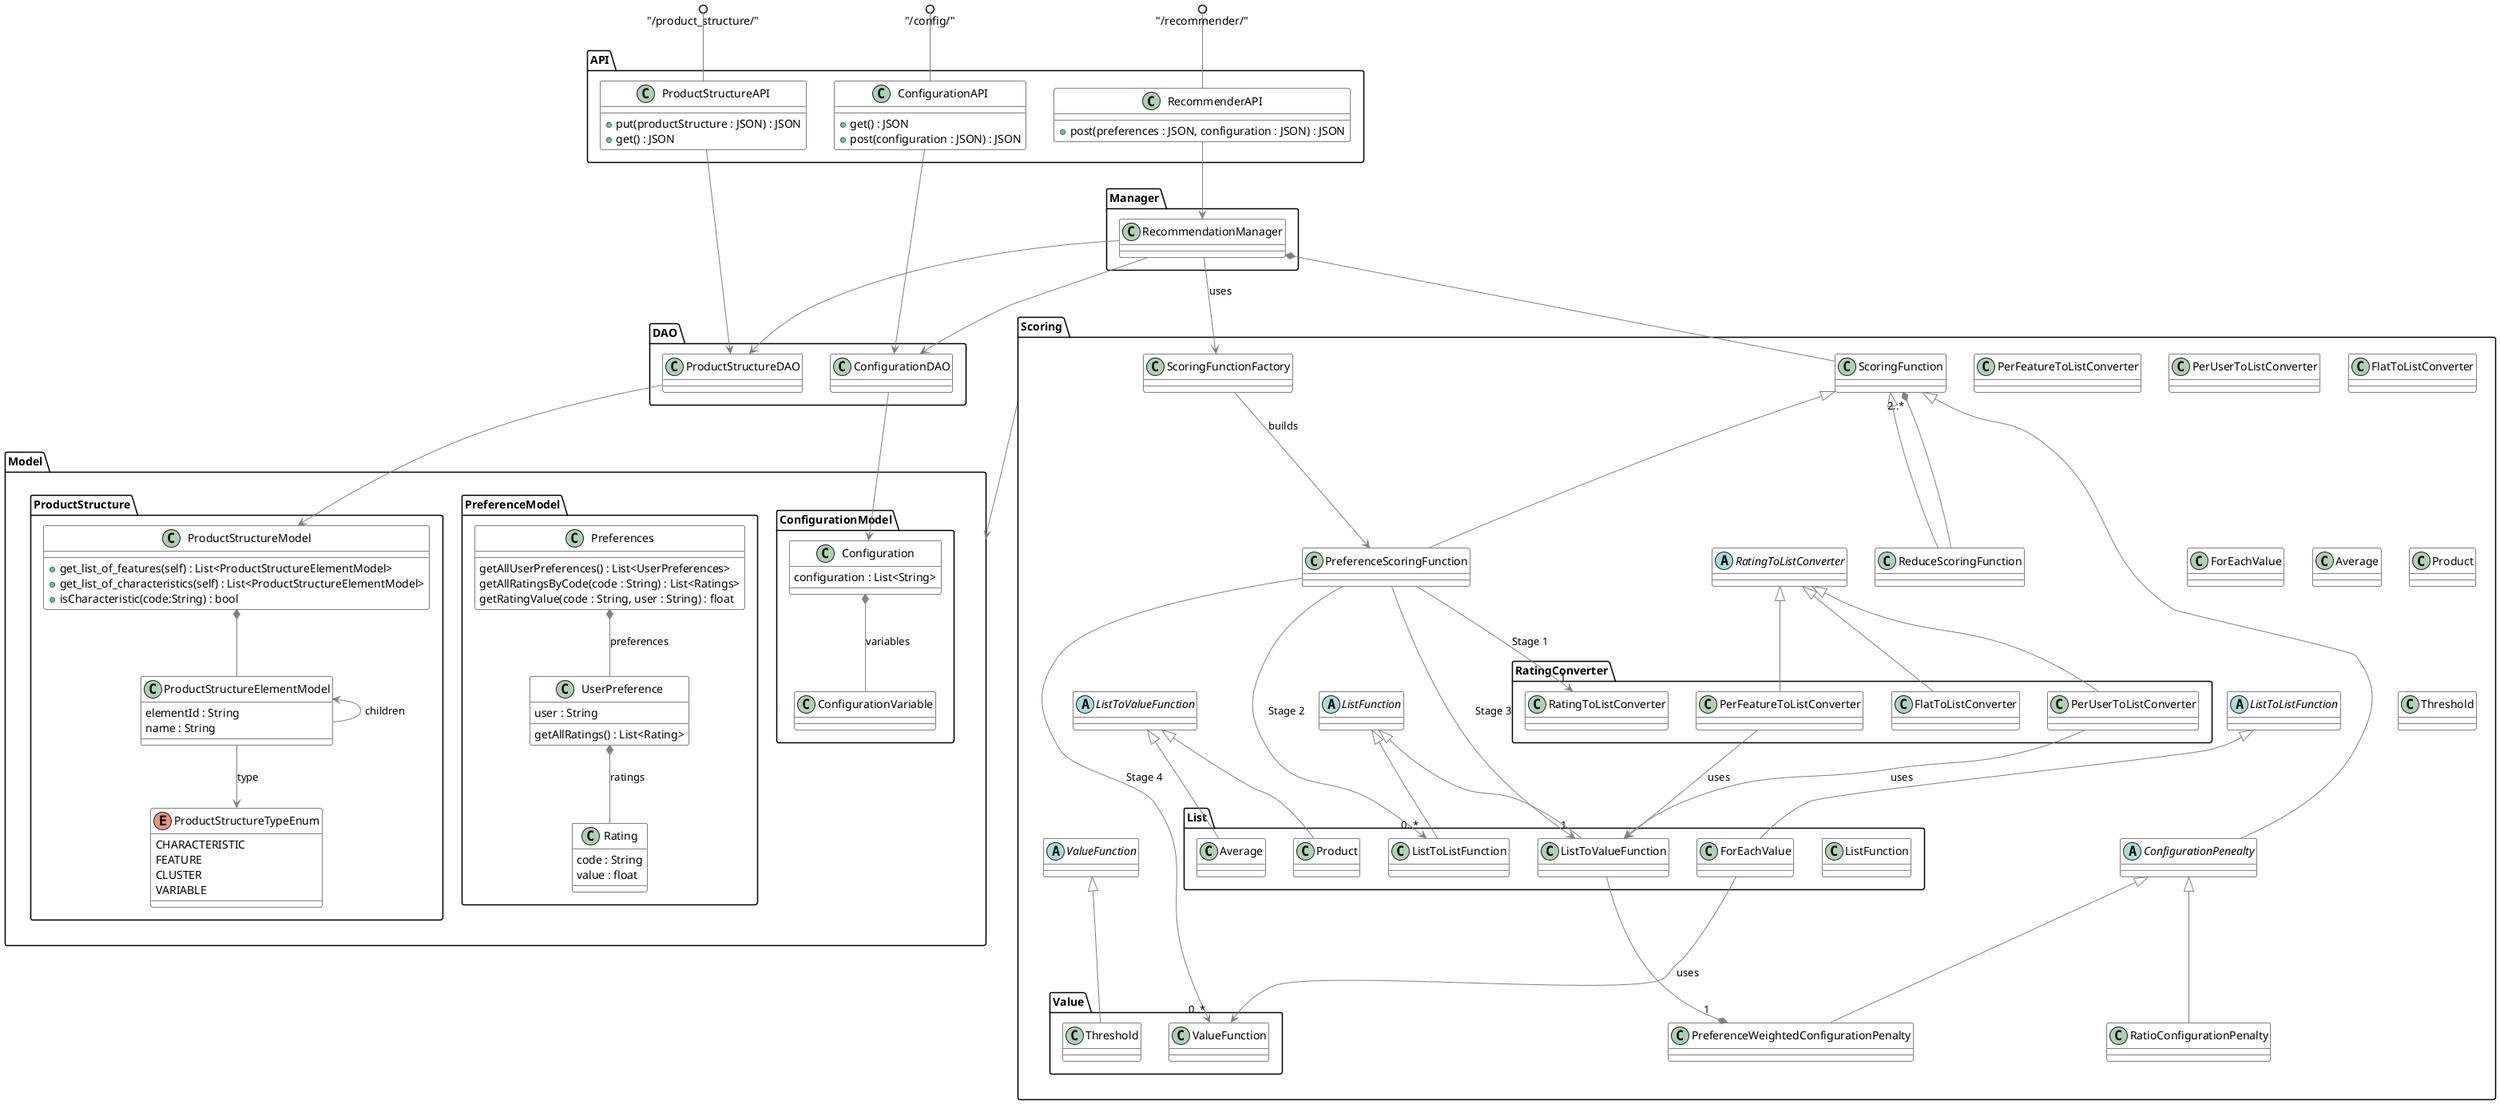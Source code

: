 @startuml

skinparam class {
	BackgroundColor White
	ArrowColor Grey
	BorderColor Black
}
skinparam shadowing false

package API {
    class ConfigurationAPI {
        +get() : JSON
        +post(configuration : JSON) : JSON
    }
    class RecommenderAPI {
        +post(preferences : JSON, configuration : JSON) : JSON
    }
    class ProductStructureAPI {
        +put(productStructure : JSON) : JSON
        +get() : JSON
    }
}
"/config/" ()-- ConfigurationAPI
"/recommender/" ()-- RecommenderAPI
"/product_structure/" ()-- ProductStructureAPI

package Manager {
    class RecommendationManager
}

package Model{
    package ConfigurationModel {
        class Configuration {
            configuration : List<String>
        }
        class ConfigurationVariable {

        }
        Configuration *-- ConfigurationVariable : variables
    }
    package PreferenceModel {
        class Preferences {
            getAllUserPreferences() : List<UserPreferences>
            getAllRatingsByCode(code : String) : List<Ratings>
            getRatingValue(code : String, user : String) : float
        }
        class UserPreference {
            user : String
            getAllRatings() : List<Rating>
        }
        class Rating {
            code : String
            value : float
        }
        Preferences *-- UserPreference : preferences
        UserPreference *-- Rating : ratings
    }

    package ProductStructure {
        class ProductStructureModel {
            + get_list_of_features(self) : List<ProductStructureElementModel>
            + get_list_of_characteristics(self) : List<ProductStructureElementModel>
            + isCharacteristic(code:String) : bool
        }
        class ProductStructureElementModel {
            elementId : String
            name : String
        }
        enum ProductStructureTypeEnum {
            CHARACTERISTIC
            FEATURE
            CLUSTER
            VARIABLE
        }

        ProductStructureModel *-- ProductStructureElementModel
        ProductStructureElementModel <-- ProductStructureElementModel:children
        ProductStructureElementModel --> ProductStructureTypeEnum:type
    }
}

package DAO {
    class ConfigurationDAO
    class ProductStructureDAO
}

package Scoring {  
    
    

    package List {
        class ListFunction
        class ListToListFunction
        class ListToValueFunction
        class Average
        class Product
        class ForEachValue
    }

    package Value {
        class ValueFunction
        class Threshold
    }

    package RatingConverter {
        class RatingToListConverter
        class FlatToListConverter
        class PerUserToListConverter
        class PerFeatureToListConverter
    }

    class ScoringFunctionFactory{

    }
    ScoringFunctionFactory --> PreferenceScoringFunction : builds


    PreferenceScoringFunction --> "1" RatingToListConverter : Stage 1
    PreferenceScoringFunction --> "0..*" ListToListFunction : Stage 2
    PreferenceScoringFunction --> "1" ListToValueFunction : Stage 3
    PreferenceScoringFunction --> "0..*" ValueFunction : Stage 4

    ScoringFunction <|-- PreferenceScoringFunction
    class PreferenceScoringFunction{

    }
    ScoringFunction <|-- ConfigurationPenealty
    abstract class ConfigurationPenealty{

    }
    ConfigurationPenealty <|-- RatioConfigurationPenalty
    class RatioConfigurationPenalty {

    }
    ConfigurationPenealty <|-- PreferenceWeightedConfigurationPenalty
    ListToValueFunction --* "1" PreferenceWeightedConfigurationPenalty
    class PreferenceWeightedConfigurationPenalty {
        
    }

    ScoringFunction <|-- ReduceScoringFunction
    ReduceScoringFunction --* "2..*" ScoringFunction
    class ReduceScoringFunction{

    }

    abstract class RatingToListConverter {

    }

    RatingToListConverter <|-- PerFeatureToListConverter
    PerFeatureToListConverter --> ListToValueFunction :uses
    class PerFeatureToListConverter {

    }
    RatingToListConverter <|-- PerUserToListConverter
    PerUserToListConverter --> ListToValueFunction :uses
    class PerUserToListConverter {

    }
    RatingToListConverter <|-- FlatToListConverter
    class FlatToListConverter {

    }
 
    abstract class ListFunction {

    }

    ListFunction <|-- ListToListFunction
    abstract class ListToListFunction {

    }

    ListToListFunction <|-- ForEachValue
    ForEachValue --> ValueFunction:uses
    class ForEachValue {

    }


    ListFunction <|-- ListToValueFunction
    abstract class ListToValueFunction {
        
    }

    ListToValueFunction <|-- Average
    class Average {
        
    }
    ListToValueFunction <|-- Product
    class Product {

    }

    abstract class ValueFunction{

    }

    ValueFunction <|-- Threshold
    class Threshold {
        
    }
}

RecommendationManager *-- ScoringFunction

ConfigurationAPI --> ConfigurationDAO
ProductStructureAPI --> ProductStructureDAO
RecommenderAPI --> RecommendationManager

RecommendationManager --> ProductStructureDAO
RecommendationManager --> ConfigurationDAO
RecommendationManager --> ScoringFunctionFactory :uses


ConfigurationDAO --> Configuration
ProductStructureDAO --> ProductStructureModel

Scoring --> Model


@enduml